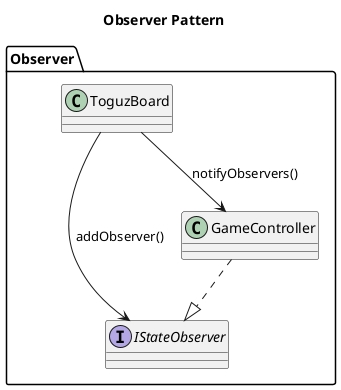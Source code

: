 @startuml observer_diagram
title Observer Pattern

skinparam componentStyle rectangle

package "Observer" {
  interface IStateObserver
  class ToguzBoard
  class GameController
}

GameController ..|> IStateObserver
ToguzBoard --> IStateObserver : addObserver()
ToguzBoard --> GameController : notifyObservers()
@enduml
